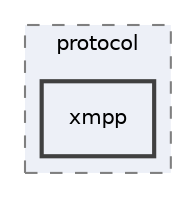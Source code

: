 digraph "/Users/jlu/zeek/src/analyzer/protocol/xmpp"
{
 // LATEX_PDF_SIZE
  edge [fontname="Helvetica",fontsize="10",labelfontname="Helvetica",labelfontsize="10"];
  node [fontname="Helvetica",fontsize="10",shape=record];
  compound=true
  subgraph clusterdir_5b88579d87e8de5dcee2ef4958d0594c {
    graph [ bgcolor="#edf0f7", pencolor="grey50", style="filled,dashed,", label="protocol", fontname="Helvetica", fontsize="10", URL="dir_5b88579d87e8de5dcee2ef4958d0594c.html"]
  dir_4ec596de1209fa81c831fdeacdec02d3 [shape=box, label="xmpp", style="filled,bold,", fillcolor="#edf0f7", color="grey25", URL="dir_4ec596de1209fa81c831fdeacdec02d3.html"];
  }
}
